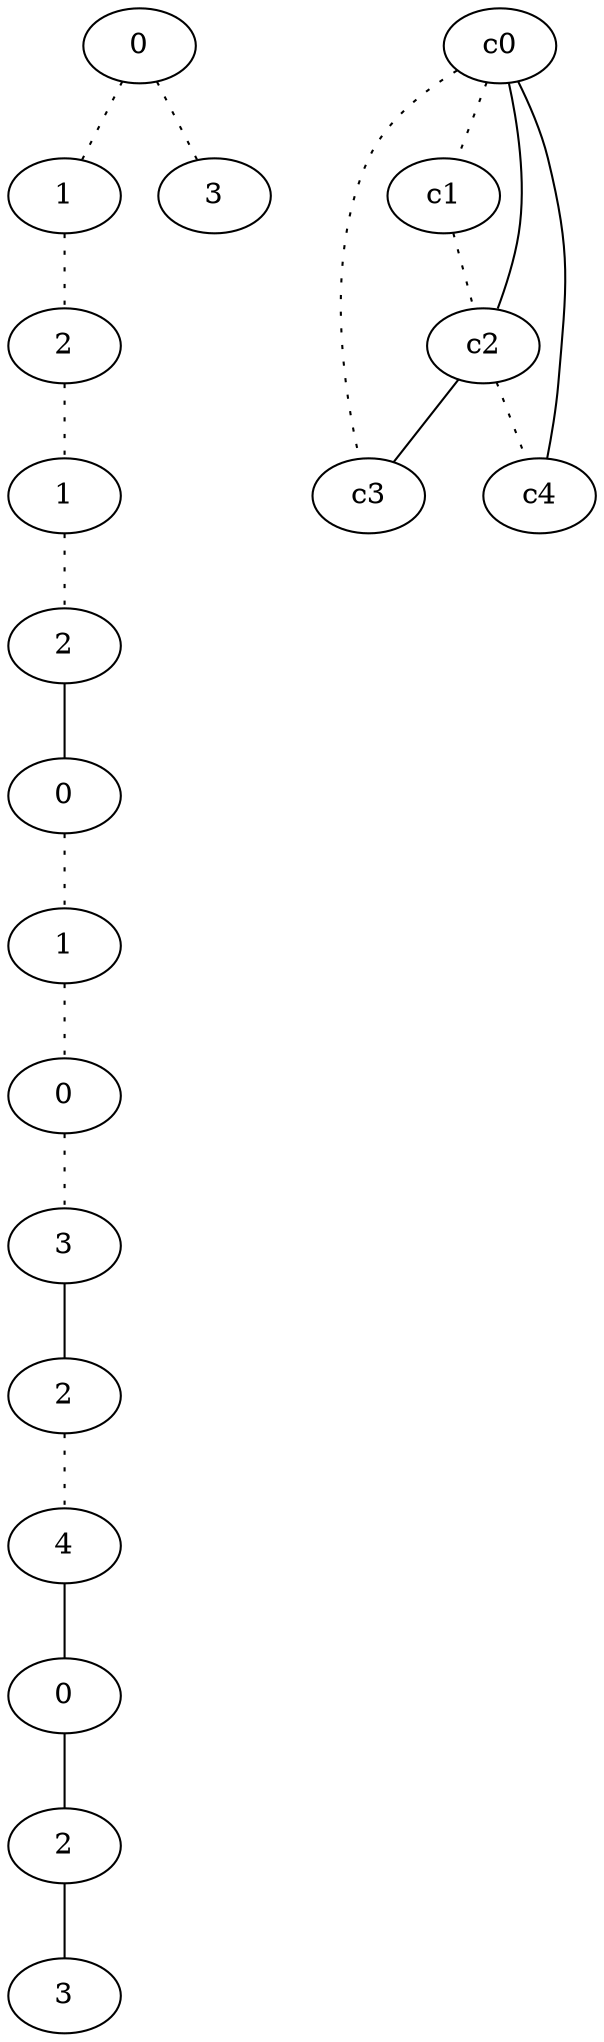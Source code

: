 graph {
a0[label=0];
a1[label=1];
a2[label=2];
a3[label=1];
a4[label=2];
a5[label=0];
a6[label=1];
a7[label=0];
a8[label=3];
a9[label=2];
a10[label=4];
a11[label=0];
a12[label=2];
a13[label=3];
a14[label=3];
a0 -- a1 [style=dotted];
a0 -- a14 [style=dotted];
a1 -- a2 [style=dotted];
a2 -- a3 [style=dotted];
a3 -- a4 [style=dotted];
a4 -- a5;
a5 -- a6 [style=dotted];
a6 -- a7 [style=dotted];
a7 -- a8 [style=dotted];
a8 -- a9;
a9 -- a10 [style=dotted];
a10 -- a11;
a11 -- a12;
a12 -- a13;
c0 -- c1 [style=dotted];
c0 -- c2;
c0 -- c3 [style=dotted];
c0 -- c4;
c1 -- c2 [style=dotted];
c2 -- c3;
c2 -- c4 [style=dotted];
}
